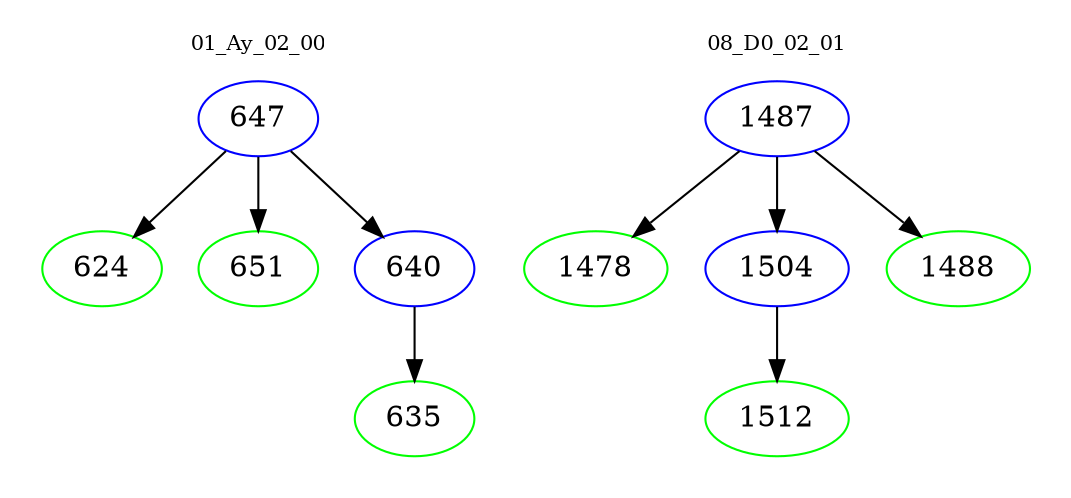 digraph{
subgraph cluster_0 {
color = white
label = "01_Ay_02_00";
fontsize=10;
T0_647 [label="647", color="blue"]
T0_647 -> T0_624 [color="black"]
T0_624 [label="624", color="green"]
T0_647 -> T0_651 [color="black"]
T0_651 [label="651", color="green"]
T0_647 -> T0_640 [color="black"]
T0_640 [label="640", color="blue"]
T0_640 -> T0_635 [color="black"]
T0_635 [label="635", color="green"]
}
subgraph cluster_1 {
color = white
label = "08_D0_02_01";
fontsize=10;
T1_1487 [label="1487", color="blue"]
T1_1487 -> T1_1478 [color="black"]
T1_1478 [label="1478", color="green"]
T1_1487 -> T1_1504 [color="black"]
T1_1504 [label="1504", color="blue"]
T1_1504 -> T1_1512 [color="black"]
T1_1512 [label="1512", color="green"]
T1_1487 -> T1_1488 [color="black"]
T1_1488 [label="1488", color="green"]
}
}
